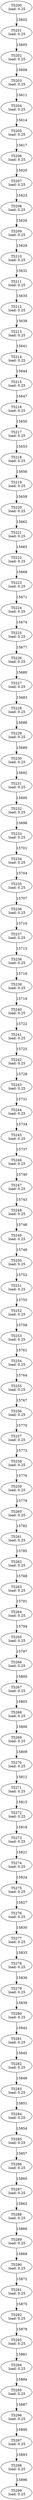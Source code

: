 digraph taskgraph {
	T5200 [label= "T5200\n load: 0.25"];
	T5201 [label= "T5201\n load: 0.25"];
	T5200 -> T5201[label=15602];
	T5202 [label= "T5202\n load: 0.25"];
	T5201 -> T5202[label=15605];
	T5203 [label= "T5203\n load: 0.25"];
	T5202 -> T5203[label=15608];
	T5204 [label= "T5204\n load: 0.25"];
	T5203 -> T5204[label=15611];
	T5205 [label= "T5205\n load: 0.25"];
	T5204 -> T5205[label=15614];
	T5206 [label= "T5206\n load: 0.25"];
	T5205 -> T5206[label=15617];
	T5207 [label= "T5207\n load: 0.25"];
	T5206 -> T5207[label=15620];
	T5208 [label= "T5208\n load: 0.25"];
	T5207 -> T5208[label=15623];
	T5209 [label= "T5209\n load: 0.25"];
	T5208 -> T5209[label=15626];
	T5210 [label= "T5210\n load: 0.25"];
	T5209 -> T5210[label=15629];
	T5211 [label= "T5211\n load: 0.25"];
	T5210 -> T5211[label=15632];
	T5212 [label= "T5212\n load: 0.25"];
	T5211 -> T5212[label=15635];
	T5213 [label= "T5213\n load: 0.25"];
	T5212 -> T5213[label=15638];
	T5214 [label= "T5214\n load: 0.25"];
	T5213 -> T5214[label=15641];
	T5215 [label= "T5215\n load: 0.25"];
	T5214 -> T5215[label=15644];
	T5216 [label= "T5216\n load: 0.25"];
	T5215 -> T5216[label=15647];
	T5217 [label= "T5217\n load: 0.25"];
	T5216 -> T5217[label=15650];
	T5218 [label= "T5218\n load: 0.25"];
	T5217 -> T5218[label=15653];
	T5219 [label= "T5219\n load: 0.25"];
	T5218 -> T5219[label=15656];
	T5220 [label= "T5220\n load: 0.25"];
	T5219 -> T5220[label=15659];
	T5221 [label= "T5221\n load: 0.25"];
	T5220 -> T5221[label=15662];
	T5222 [label= "T5222\n load: 0.25"];
	T5221 -> T5222[label=15665];
	T5223 [label= "T5223\n load: 0.25"];
	T5222 -> T5223[label=15668];
	T5224 [label= "T5224\n load: 0.25"];
	T5223 -> T5224[label=15671];
	T5225 [label= "T5225\n load: 0.25"];
	T5224 -> T5225[label=15674];
	T5226 [label= "T5226\n load: 0.25"];
	T5225 -> T5226[label=15677];
	T5227 [label= "T5227\n load: 0.25"];
	T5226 -> T5227[label=15680];
	T5228 [label= "T5228\n load: 0.25"];
	T5227 -> T5228[label=15683];
	T5229 [label= "T5229\n load: 0.25"];
	T5228 -> T5229[label=15686];
	T5230 [label= "T5230\n load: 0.25"];
	T5229 -> T5230[label=15689];
	T5231 [label= "T5231\n load: 0.25"];
	T5230 -> T5231[label=15692];
	T5232 [label= "T5232\n load: 0.25"];
	T5231 -> T5232[label=15695];
	T5233 [label= "T5233\n load: 0.25"];
	T5232 -> T5233[label=15698];
	T5234 [label= "T5234\n load: 0.25"];
	T5233 -> T5234[label=15701];
	T5235 [label= "T5235\n load: 0.25"];
	T5234 -> T5235[label=15704];
	T5236 [label= "T5236\n load: 0.25"];
	T5235 -> T5236[label=15707];
	T5237 [label= "T5237\n load: 0.25"];
	T5236 -> T5237[label=15710];
	T5238 [label= "T5238\n load: 0.25"];
	T5237 -> T5238[label=15713];
	T5239 [label= "T5239\n load: 0.25"];
	T5238 -> T5239[label=15716];
	T5240 [label= "T5240\n load: 0.25"];
	T5239 -> T5240[label=15719];
	T5241 [label= "T5241\n load: 0.25"];
	T5240 -> T5241[label=15722];
	T5242 [label= "T5242\n load: 0.25"];
	T5241 -> T5242[label=15725];
	T5243 [label= "T5243\n load: 0.25"];
	T5242 -> T5243[label=15728];
	T5244 [label= "T5244\n load: 0.25"];
	T5243 -> T5244[label=15731];
	T5245 [label= "T5245\n load: 0.25"];
	T5244 -> T5245[label=15734];
	T5246 [label= "T5246\n load: 0.25"];
	T5245 -> T5246[label=15737];
	T5247 [label= "T5247\n load: 0.25"];
	T5246 -> T5247[label=15740];
	T5248 [label= "T5248\n load: 0.25"];
	T5247 -> T5248[label=15743];
	T5249 [label= "T5249\n load: 0.25"];
	T5248 -> T5249[label=15746];
	T5250 [label= "T5250\n load: 0.25"];
	T5249 -> T5250[label=15749];
	T5251 [label= "T5251\n load: 0.25"];
	T5250 -> T5251[label=15752];
	T5252 [label= "T5252\n load: 0.25"];
	T5251 -> T5252[label=15755];
	T5253 [label= "T5253\n load: 0.25"];
	T5252 -> T5253[label=15758];
	T5254 [label= "T5254\n load: 0.25"];
	T5253 -> T5254[label=15761];
	T5255 [label= "T5255\n load: 0.25"];
	T5254 -> T5255[label=15764];
	T5256 [label= "T5256\n load: 0.25"];
	T5255 -> T5256[label=15767];
	T5257 [label= "T5257\n load: 0.25"];
	T5256 -> T5257[label=15770];
	T5258 [label= "T5258\n load: 0.25"];
	T5257 -> T5258[label=15773];
	T5259 [label= "T5259\n load: 0.25"];
	T5258 -> T5259[label=15776];
	T5260 [label= "T5260\n load: 0.25"];
	T5259 -> T5260[label=15779];
	T5261 [label= "T5261\n load: 0.25"];
	T5260 -> T5261[label=15782];
	T5262 [label= "T5262\n load: 0.25"];
	T5261 -> T5262[label=15785];
	T5263 [label= "T5263\n load: 0.25"];
	T5262 -> T5263[label=15788];
	T5264 [label= "T5264\n load: 0.25"];
	T5263 -> T5264[label=15791];
	T5265 [label= "T5265\n load: 0.25"];
	T5264 -> T5265[label=15794];
	T5266 [label= "T5266\n load: 0.25"];
	T5265 -> T5266[label=15797];
	T5267 [label= "T5267\n load: 0.25"];
	T5266 -> T5267[label=15800];
	T5268 [label= "T5268\n load: 0.25"];
	T5267 -> T5268[label=15803];
	T5269 [label= "T5269\n load: 0.25"];
	T5268 -> T5269[label=15806];
	T5270 [label= "T5270\n load: 0.25"];
	T5269 -> T5270[label=15809];
	T5271 [label= "T5271\n load: 0.25"];
	T5270 -> T5271[label=15812];
	T5272 [label= "T5272\n load: 0.25"];
	T5271 -> T5272[label=15815];
	T5273 [label= "T5273\n load: 0.25"];
	T5272 -> T5273[label=15818];
	T5274 [label= "T5274\n load: 0.25"];
	T5273 -> T5274[label=15821];
	T5275 [label= "T5275\n load: 0.25"];
	T5274 -> T5275[label=15824];
	T5276 [label= "T5276\n load: 0.25"];
	T5275 -> T5276[label=15827];
	T5277 [label= "T5277\n load: 0.25"];
	T5276 -> T5277[label=15830];
	T5278 [label= "T5278\n load: 0.25"];
	T5277 -> T5278[label=15833];
	T5279 [label= "T5279\n load: 0.25"];
	T5278 -> T5279[label=15836];
	T5280 [label= "T5280\n load: 0.25"];
	T5279 -> T5280[label=15839];
	T5281 [label= "T5281\n load: 0.25"];
	T5280 -> T5281[label=15842];
	T5282 [label= "T5282\n load: 0.25"];
	T5281 -> T5282[label=15845];
	T5283 [label= "T5283\n load: 0.25"];
	T5282 -> T5283[label=15848];
	T5284 [label= "T5284\n load: 0.25"];
	T5283 -> T5284[label=15851];
	T5285 [label= "T5285\n load: 0.25"];
	T5284 -> T5285[label=15854];
	T5286 [label= "T5286\n load: 0.25"];
	T5285 -> T5286[label=15857];
	T5287 [label= "T5287\n load: 0.25"];
	T5286 -> T5287[label=15860];
	T5288 [label= "T5288\n load: 0.25"];
	T5287 -> T5288[label=15863];
	T5289 [label= "T5289\n load: 0.25"];
	T5288 -> T5289[label=15866];
	T5290 [label= "T5290\n load: 0.25"];
	T5289 -> T5290[label=15869];
	T5291 [label= "T5291\n load: 0.25"];
	T5290 -> T5291[label=15872];
	T5292 [label= "T5292\n load: 0.25"];
	T5291 -> T5292[label=15875];
	T5293 [label= "T5293\n load: 0.25"];
	T5292 -> T5293[label=15878];
	T5294 [label= "T5294\n load: 0.25"];
	T5293 -> T5294[label=15881];
	T5295 [label= "T5295\n load: 0.25"];
	T5294 -> T5295[label=15884];
	T5296 [label= "T5296\n load: 0.25"];
	T5295 -> T5296[label=15887];
	T5297 [label= "T5297\n load: 0.25"];
	T5296 -> T5297[label=15890];
	T5298 [label= "T5298\n load: 0.25"];
	T5297 -> T5298[label=15893];
	T5299 [label= "T5299\n load: 0.25"];
	T5298 -> T5299[label=15896];
}